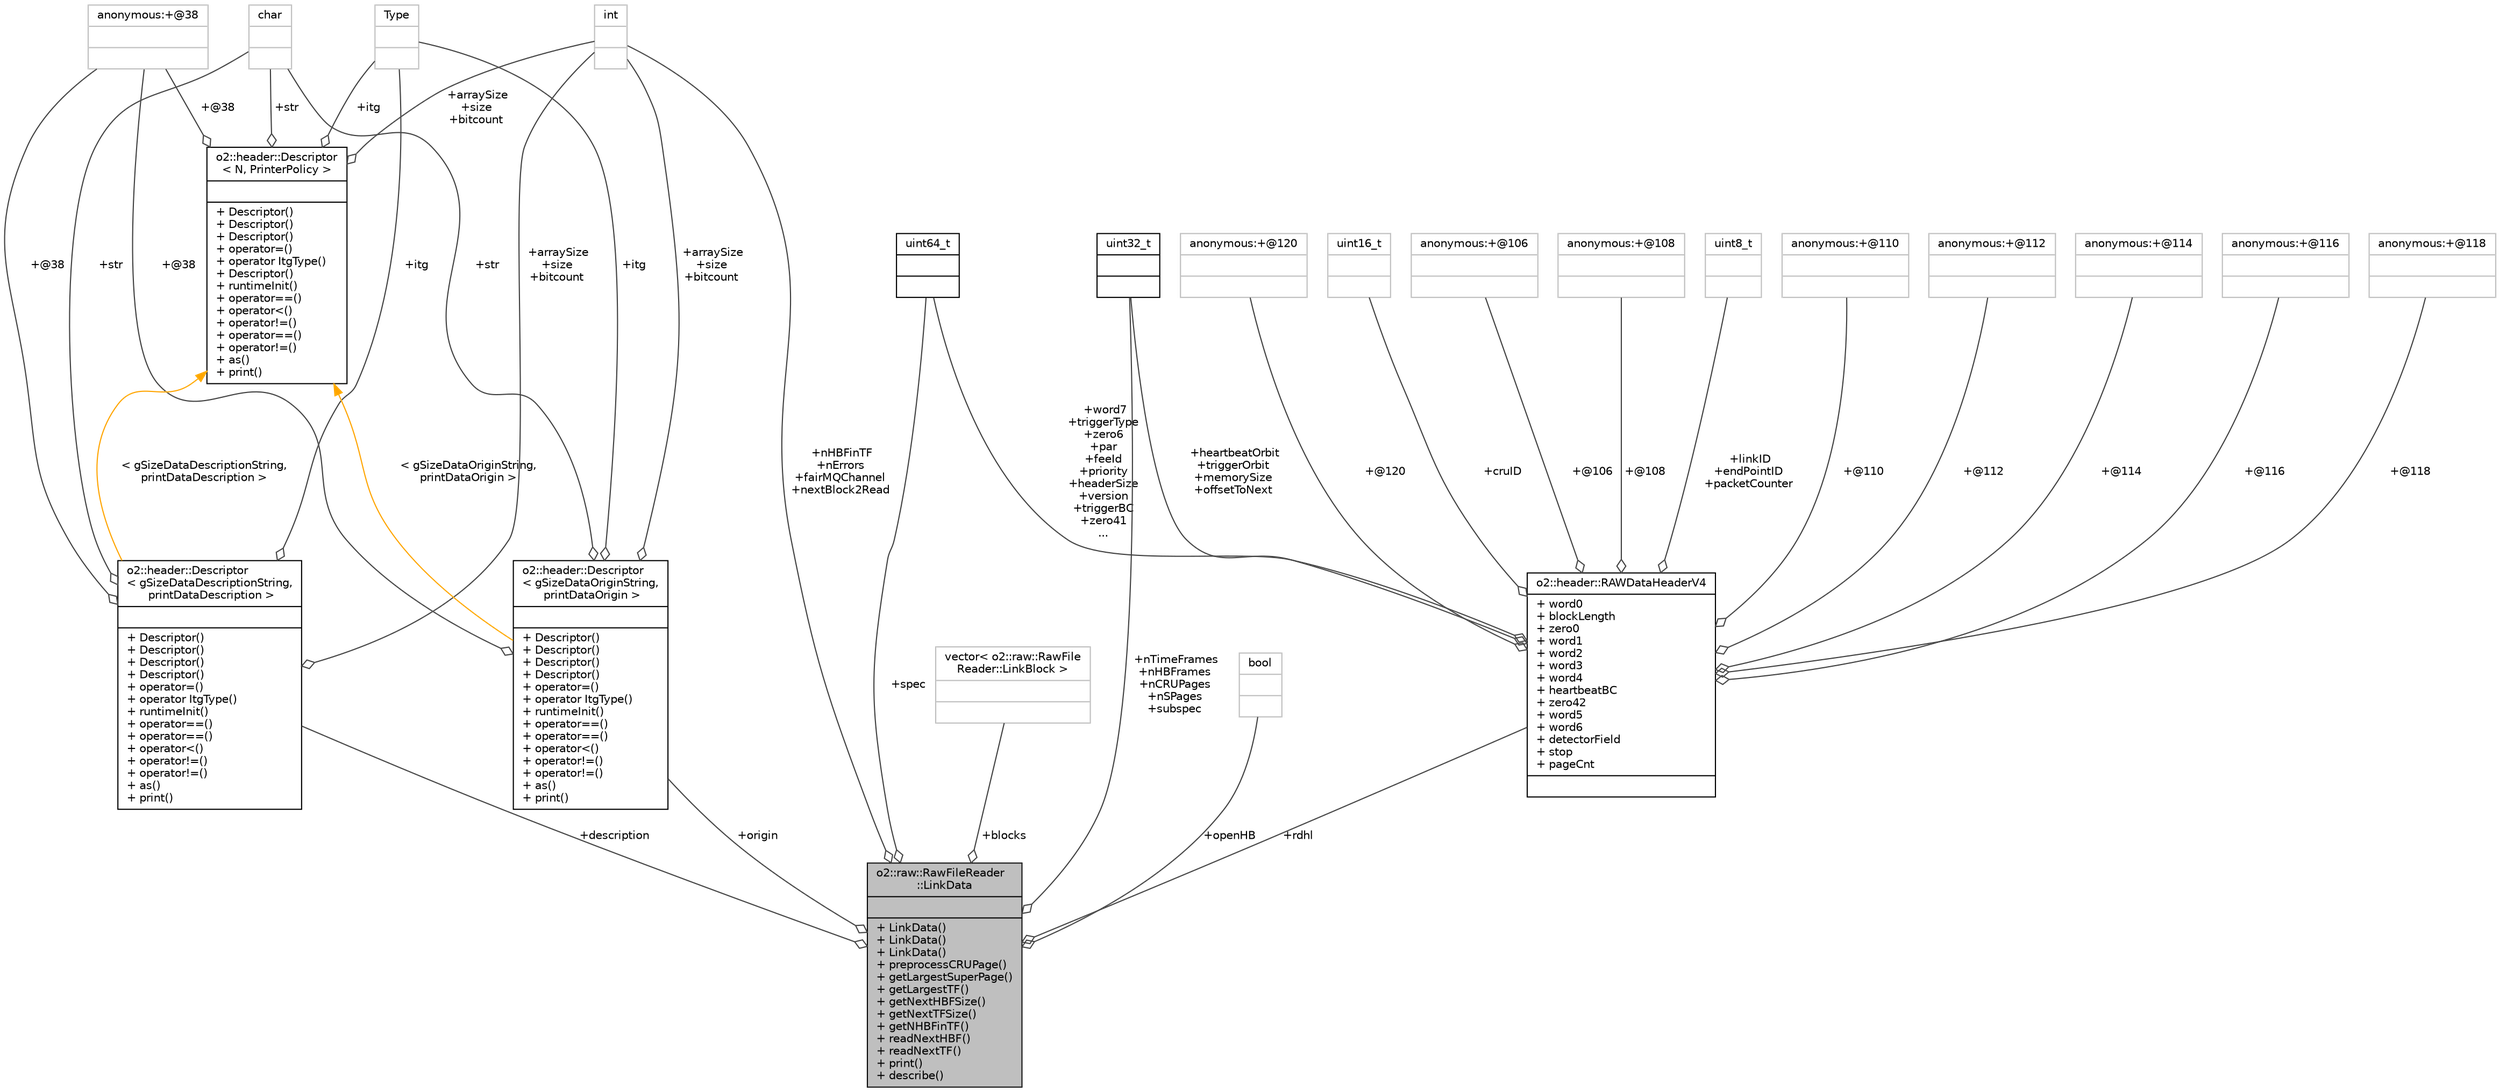 digraph "o2::raw::RawFileReader::LinkData"
{
 // INTERACTIVE_SVG=YES
  bgcolor="transparent";
  edge [fontname="Helvetica",fontsize="10",labelfontname="Helvetica",labelfontsize="10"];
  node [fontname="Helvetica",fontsize="10",shape=record];
  Node1 [label="{o2::raw::RawFileReader\l::LinkData\n||+ LinkData()\l+ LinkData()\l+ LinkData()\l+ preprocessCRUPage()\l+ getLargestSuperPage()\l+ getLargestTF()\l+ getNextHBFSize()\l+ getNextTFSize()\l+ getNHBFinTF()\l+ readNextHBF()\l+ readNextTF()\l+ print()\l+ describe()\l}",height=0.2,width=0.4,color="black", fillcolor="grey75", style="filled", fontcolor="black"];
  Node2 -> Node1 [color="grey25",fontsize="10",style="solid",label=" +spec" ,arrowhead="odiamond",fontname="Helvetica"];
  Node2 [label="{uint64_t\n||}",height=0.2,width=0.4,color="black",URL="$d6/d30/classuint64__t.html"];
  Node3 -> Node1 [color="grey25",fontsize="10",style="solid",label=" +origin" ,arrowhead="odiamond",fontname="Helvetica"];
  Node3 [label="{o2::header::Descriptor\l\< gSizeDataOriginString,\l printDataOrigin \>\n||+ Descriptor()\l+ Descriptor()\l+ Descriptor()\l+ Descriptor()\l+ operator=()\l+ operator ItgType()\l+ runtimeInit()\l+ operator==()\l+ operator==()\l+ operator\<()\l+ operator!=()\l+ operator!=()\l+ as()\l+ print()\l}",height=0.2,width=0.4,color="black",URL="$d9/db3/structo2_1_1header_1_1Descriptor.html"];
  Node4 -> Node3 [color="grey25",fontsize="10",style="solid",label=" +itg" ,arrowhead="odiamond",fontname="Helvetica"];
  Node4 [label="{Type\n||}",height=0.2,width=0.4,color="grey75"];
  Node5 -> Node3 [color="grey25",fontsize="10",style="solid",label=" +str" ,arrowhead="odiamond",fontname="Helvetica"];
  Node5 [label="{char\n||}",height=0.2,width=0.4,color="grey75"];
  Node6 -> Node3 [color="grey25",fontsize="10",style="solid",label=" +arraySize\n+size\n+bitcount" ,arrowhead="odiamond",fontname="Helvetica"];
  Node6 [label="{int\n||}",height=0.2,width=0.4,color="grey75"];
  Node7 -> Node3 [color="grey25",fontsize="10",style="solid",label=" +@38" ,arrowhead="odiamond",fontname="Helvetica"];
  Node7 [label="{anonymous:+@38\n||}",height=0.2,width=0.4,color="grey75"];
  Node8 -> Node3 [dir="back",color="orange",fontsize="10",style="solid",label=" \< gSizeDataOriginString,\l printDataOrigin \>" ,fontname="Helvetica"];
  Node8 [label="{o2::header::Descriptor\l\< N, PrinterPolicy \>\n||+ Descriptor()\l+ Descriptor()\l+ Descriptor()\l+ operator=()\l+ operator ItgType()\l+ Descriptor()\l+ runtimeInit()\l+ operator==()\l+ operator\<()\l+ operator!=()\l+ operator==()\l+ operator!=()\l+ as()\l+ print()\l}",height=0.2,width=0.4,color="black",URL="$d9/db3/structo2_1_1header_1_1Descriptor.html"];
  Node4 -> Node8 [color="grey25",fontsize="10",style="solid",label=" +itg" ,arrowhead="odiamond",fontname="Helvetica"];
  Node5 -> Node8 [color="grey25",fontsize="10",style="solid",label=" +str" ,arrowhead="odiamond",fontname="Helvetica"];
  Node6 -> Node8 [color="grey25",fontsize="10",style="solid",label=" +arraySize\n+size\n+bitcount" ,arrowhead="odiamond",fontname="Helvetica"];
  Node7 -> Node8 [color="grey25",fontsize="10",style="solid",label=" +@38" ,arrowhead="odiamond",fontname="Helvetica"];
  Node9 -> Node1 [color="grey25",fontsize="10",style="solid",label=" +description" ,arrowhead="odiamond",fontname="Helvetica"];
  Node9 [label="{o2::header::Descriptor\l\< gSizeDataDescriptionString,\l printDataDescription \>\n||+ Descriptor()\l+ Descriptor()\l+ Descriptor()\l+ Descriptor()\l+ operator=()\l+ operator ItgType()\l+ runtimeInit()\l+ operator==()\l+ operator==()\l+ operator\<()\l+ operator!=()\l+ operator!=()\l+ as()\l+ print()\l}",height=0.2,width=0.4,color="black",URL="$d9/db3/structo2_1_1header_1_1Descriptor.html"];
  Node4 -> Node9 [color="grey25",fontsize="10",style="solid",label=" +itg" ,arrowhead="odiamond",fontname="Helvetica"];
  Node5 -> Node9 [color="grey25",fontsize="10",style="solid",label=" +str" ,arrowhead="odiamond",fontname="Helvetica"];
  Node6 -> Node9 [color="grey25",fontsize="10",style="solid",label=" +arraySize\n+size\n+bitcount" ,arrowhead="odiamond",fontname="Helvetica"];
  Node7 -> Node9 [color="grey25",fontsize="10",style="solid",label=" +@38" ,arrowhead="odiamond",fontname="Helvetica"];
  Node8 -> Node9 [dir="back",color="orange",fontsize="10",style="solid",label=" \< gSizeDataDescriptionString,\l printDataDescription \>" ,fontname="Helvetica"];
  Node10 -> Node1 [color="grey25",fontsize="10",style="solid",label=" +blocks" ,arrowhead="odiamond",fontname="Helvetica"];
  Node10 [label="{vector\< o2::raw::RawFile\lReader::LinkBlock \>\n||}",height=0.2,width=0.4,color="grey75"];
  Node11 -> Node1 [color="grey25",fontsize="10",style="solid",label=" +nTimeFrames\n+nHBFrames\n+nCRUPages\n+nSPages\n+subspec" ,arrowhead="odiamond",fontname="Helvetica"];
  Node11 [label="{uint32_t\n||}",height=0.2,width=0.4,color="black",URL="$d3/d87/classuint32__t.html"];
  Node6 -> Node1 [color="grey25",fontsize="10",style="solid",label=" +nHBFinTF\n+nErrors\n+fairMQChannel\n+nextBlock2Read" ,arrowhead="odiamond",fontname="Helvetica"];
  Node12 -> Node1 [color="grey25",fontsize="10",style="solid",label=" +openHB" ,arrowhead="odiamond",fontname="Helvetica"];
  Node12 [label="{bool\n||}",height=0.2,width=0.4,color="grey75"];
  Node13 -> Node1 [color="grey25",fontsize="10",style="solid",label=" +rdhl" ,arrowhead="odiamond",fontname="Helvetica"];
  Node13 [label="{o2::header::RAWDataHeaderV4\n|+ word0\l+ blockLength\l+ zero0\l+ word1\l+ word2\l+ word3\l+ word4\l+ heartbeatBC\l+ zero42\l+ word5\l+ word6\l+ detectorField\l+ stop\l+ pageCnt\l|}",height=0.2,width=0.4,color="black",URL="$d8/d47/structo2_1_1header_1_1RAWDataHeaderV4.html"];
  Node14 -> Node13 [color="grey25",fontsize="10",style="solid",label=" +@120" ,arrowhead="odiamond",fontname="Helvetica"];
  Node14 [label="{anonymous:+@120\n||}",height=0.2,width=0.4,color="grey75"];
  Node2 -> Node13 [color="grey25",fontsize="10",style="solid",label=" +word7\n+triggerType\n+zero6\n+par\n+feeId\n+priority\n+headerSize\n+version\n+triggerBC\n+zero41\n..." ,arrowhead="odiamond",fontname="Helvetica"];
  Node15 -> Node13 [color="grey25",fontsize="10",style="solid",label=" +cruID" ,arrowhead="odiamond",fontname="Helvetica"];
  Node15 [label="{uint16_t\n||}",height=0.2,width=0.4,color="grey75"];
  Node16 -> Node13 [color="grey25",fontsize="10",style="solid",label=" +@106" ,arrowhead="odiamond",fontname="Helvetica"];
  Node16 [label="{anonymous:+@106\n||}",height=0.2,width=0.4,color="grey75"];
  Node17 -> Node13 [color="grey25",fontsize="10",style="solid",label=" +@108" ,arrowhead="odiamond",fontname="Helvetica"];
  Node17 [label="{anonymous:+@108\n||}",height=0.2,width=0.4,color="grey75"];
  Node18 -> Node13 [color="grey25",fontsize="10",style="solid",label=" +linkID\n+endPointID\n+packetCounter" ,arrowhead="odiamond",fontname="Helvetica"];
  Node18 [label="{uint8_t\n||}",height=0.2,width=0.4,color="grey75"];
  Node19 -> Node13 [color="grey25",fontsize="10",style="solid",label=" +@110" ,arrowhead="odiamond",fontname="Helvetica"];
  Node19 [label="{anonymous:+@110\n||}",height=0.2,width=0.4,color="grey75"];
  Node11 -> Node13 [color="grey25",fontsize="10",style="solid",label=" +heartbeatOrbit\n+triggerOrbit\n+memorySize\n+offsetToNext" ,arrowhead="odiamond",fontname="Helvetica"];
  Node20 -> Node13 [color="grey25",fontsize="10",style="solid",label=" +@112" ,arrowhead="odiamond",fontname="Helvetica"];
  Node20 [label="{anonymous:+@112\n||}",height=0.2,width=0.4,color="grey75"];
  Node21 -> Node13 [color="grey25",fontsize="10",style="solid",label=" +@114" ,arrowhead="odiamond",fontname="Helvetica"];
  Node21 [label="{anonymous:+@114\n||}",height=0.2,width=0.4,color="grey75"];
  Node22 -> Node13 [color="grey25",fontsize="10",style="solid",label=" +@116" ,arrowhead="odiamond",fontname="Helvetica"];
  Node22 [label="{anonymous:+@116\n||}",height=0.2,width=0.4,color="grey75"];
  Node23 -> Node13 [color="grey25",fontsize="10",style="solid",label=" +@118" ,arrowhead="odiamond",fontname="Helvetica"];
  Node23 [label="{anonymous:+@118\n||}",height=0.2,width=0.4,color="grey75"];
}
